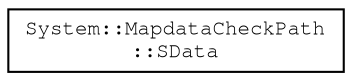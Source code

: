 digraph "Graphical Class Hierarchy"
{
 // LATEX_PDF_SIZE
  edge [fontname="FreeMono",fontsize="10",labelfontname="FreeMono",labelfontsize="10"];
  node [fontname="FreeMono",fontsize="10",shape=record];
  rankdir="LR";
  Node0 [label="System::MapdataCheckPath\l::SData",height=0.2,width=0.4,color="black", fillcolor="white", style="filled",URL="$class_system_1_1_mapdata_check_path.html#struct_system_1_1_mapdata_check_path_1_1_s_data",tooltip=" "];
}
